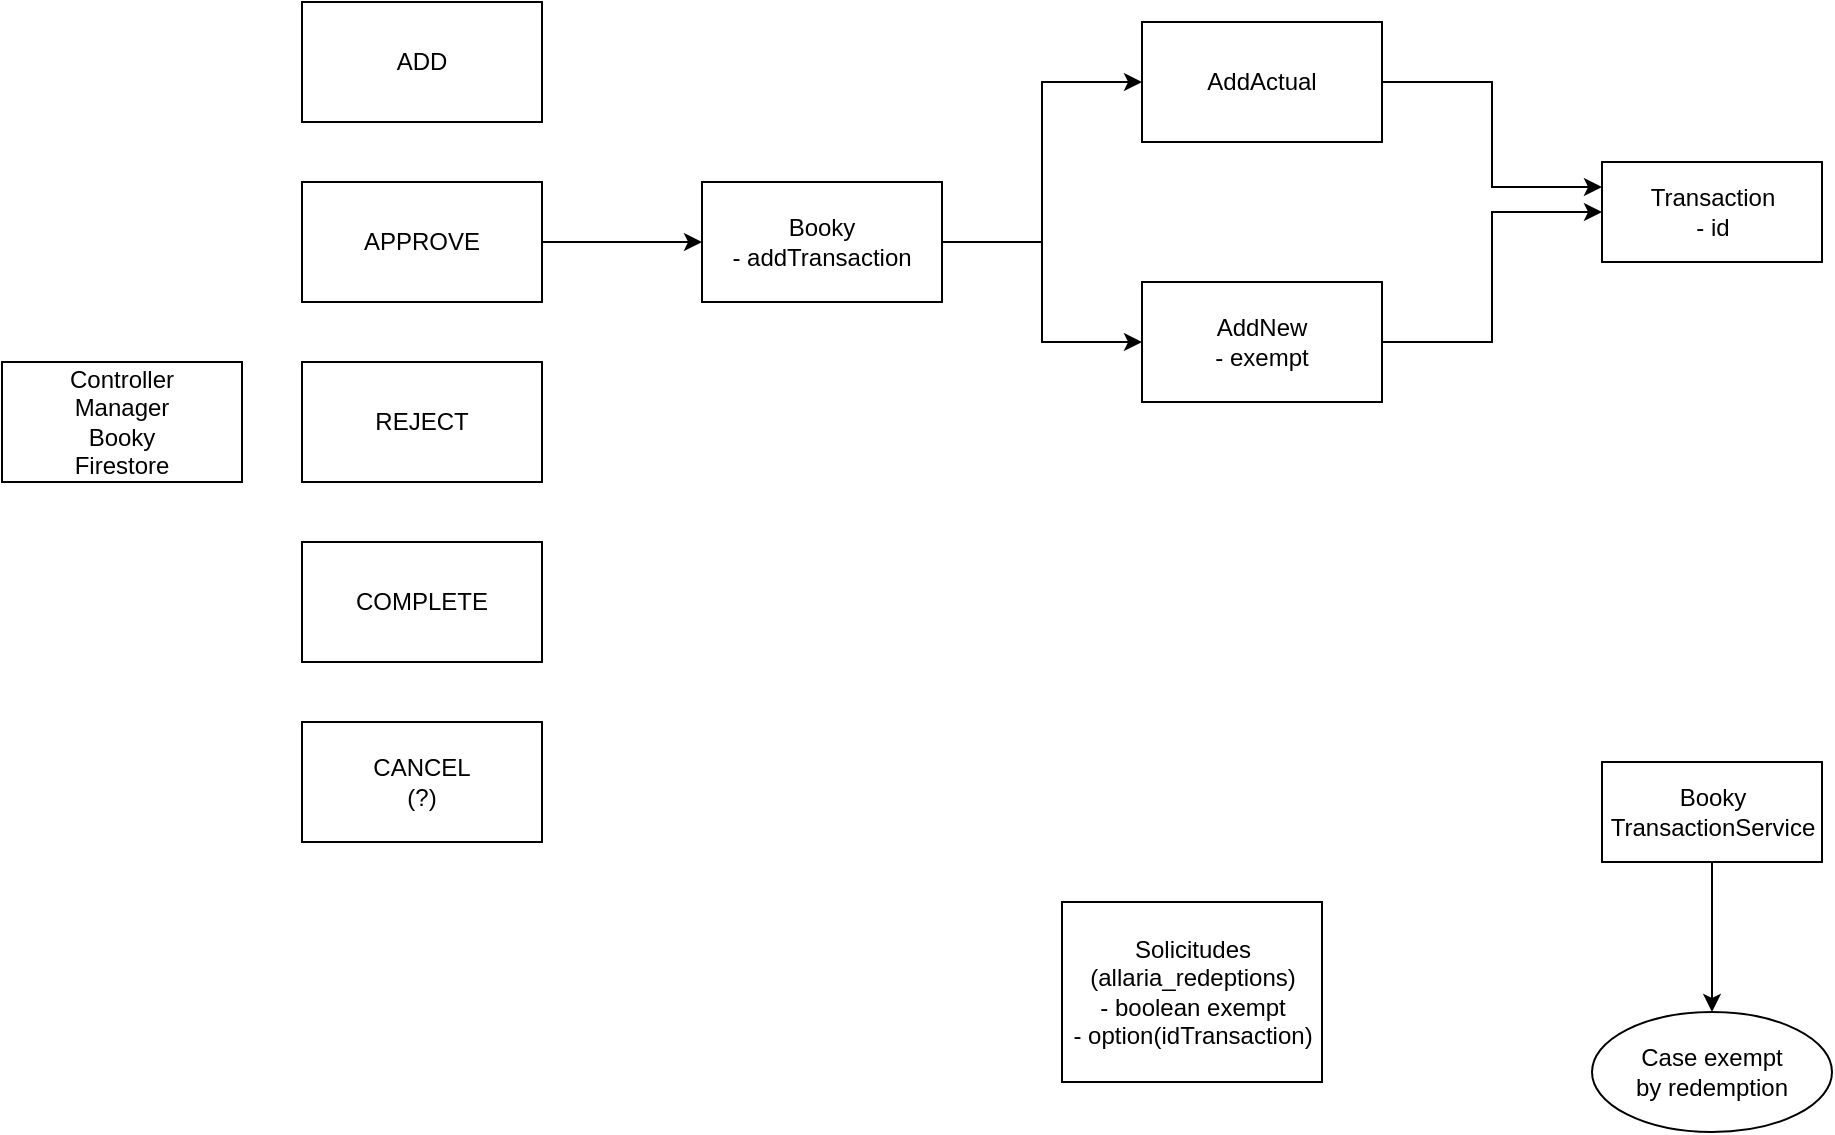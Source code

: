 <mxfile version="15.9.6" type="github">
  <diagram id="xry3F6HuEqjcsfFHukOu" name="Page-1">
    <mxGraphModel dx="1422" dy="791" grid="1" gridSize="10" guides="1" tooltips="1" connect="1" arrows="1" fold="1" page="1" pageScale="1" pageWidth="827" pageHeight="1169" math="0" shadow="0">
      <root>
        <mxCell id="0" />
        <mxCell id="1" parent="0" />
        <mxCell id="aLTYTu-wwrsiG_UJEPfg-3" value="&lt;div&gt;Solicitudes&lt;/div&gt;&lt;div&gt;(allaria_redeptions)&lt;/div&gt;&lt;div&gt;- boolean exempt&lt;/div&gt;&lt;div&gt;- option(idTransaction)&lt;/div&gt;" style="html=1;" parent="1" vertex="1">
          <mxGeometry x="550" y="470" width="130" height="90" as="geometry" />
        </mxCell>
        <mxCell id="jkjDyDMGU6jc-YTewSWY-16" value="" style="edgeStyle=orthogonalEdgeStyle;rounded=0;orthogonalLoop=1;jettySize=auto;html=1;" edge="1" parent="1" source="aLTYTu-wwrsiG_UJEPfg-7" target="jkjDyDMGU6jc-YTewSWY-15">
          <mxGeometry relative="1" as="geometry" />
        </mxCell>
        <mxCell id="aLTYTu-wwrsiG_UJEPfg-7" value="&lt;div&gt;Booky&lt;/div&gt;&lt;div&gt;TransactionService&lt;/div&gt;" style="html=1;" parent="1" vertex="1">
          <mxGeometry x="820" y="400" width="110" height="50" as="geometry" />
        </mxCell>
        <mxCell id="aLTYTu-wwrsiG_UJEPfg-12" value="&lt;div&gt;Transaction&lt;/div&gt;&lt;div&gt;- id&lt;br&gt;&lt;/div&gt;" style="html=1;" parent="1" vertex="1">
          <mxGeometry x="820" y="100" width="110" height="50" as="geometry" />
        </mxCell>
        <mxCell id="jkjDyDMGU6jc-YTewSWY-1" value="&lt;div&gt;Controller&lt;/div&gt;&lt;div&gt;Manager&lt;/div&gt;&lt;div&gt;Booky&lt;/div&gt;&lt;div&gt;Firestore&lt;br&gt;&lt;/div&gt;" style="rounded=0;whiteSpace=wrap;html=1;" vertex="1" parent="1">
          <mxGeometry x="20" y="200" width="120" height="60" as="geometry" />
        </mxCell>
        <mxCell id="jkjDyDMGU6jc-YTewSWY-2" value="&lt;div&gt;ADD&lt;/div&gt;" style="rounded=0;whiteSpace=wrap;html=1;" vertex="1" parent="1">
          <mxGeometry x="170" y="20" width="120" height="60" as="geometry" />
        </mxCell>
        <mxCell id="jkjDyDMGU6jc-YTewSWY-3" value="&lt;div&gt;CANCEL&lt;/div&gt;(?)" style="rounded=0;whiteSpace=wrap;html=1;" vertex="1" parent="1">
          <mxGeometry x="170" y="380" width="120" height="60" as="geometry" />
        </mxCell>
        <mxCell id="jkjDyDMGU6jc-YTewSWY-8" value="" style="edgeStyle=orthogonalEdgeStyle;rounded=0;orthogonalLoop=1;jettySize=auto;html=1;" edge="1" parent="1" source="jkjDyDMGU6jc-YTewSWY-4" target="jkjDyDMGU6jc-YTewSWY-7">
          <mxGeometry relative="1" as="geometry" />
        </mxCell>
        <mxCell id="jkjDyDMGU6jc-YTewSWY-4" value="APPROVE" style="rounded=0;whiteSpace=wrap;html=1;" vertex="1" parent="1">
          <mxGeometry x="170" y="110" width="120" height="60" as="geometry" />
        </mxCell>
        <mxCell id="jkjDyDMGU6jc-YTewSWY-5" value="REJECT" style="rounded=0;whiteSpace=wrap;html=1;" vertex="1" parent="1">
          <mxGeometry x="170" y="200" width="120" height="60" as="geometry" />
        </mxCell>
        <mxCell id="jkjDyDMGU6jc-YTewSWY-6" value="COMPLETE" style="rounded=0;whiteSpace=wrap;html=1;" vertex="1" parent="1">
          <mxGeometry x="170" y="290" width="120" height="60" as="geometry" />
        </mxCell>
        <mxCell id="jkjDyDMGU6jc-YTewSWY-10" value="" style="edgeStyle=orthogonalEdgeStyle;rounded=0;orthogonalLoop=1;jettySize=auto;html=1;" edge="1" parent="1" source="jkjDyDMGU6jc-YTewSWY-7" target="jkjDyDMGU6jc-YTewSWY-9">
          <mxGeometry relative="1" as="geometry">
            <Array as="points">
              <mxPoint x="540" y="140" />
              <mxPoint x="540" y="60" />
            </Array>
          </mxGeometry>
        </mxCell>
        <mxCell id="jkjDyDMGU6jc-YTewSWY-12" value="" style="edgeStyle=orthogonalEdgeStyle;rounded=0;orthogonalLoop=1;jettySize=auto;html=1;" edge="1" parent="1" source="jkjDyDMGU6jc-YTewSWY-7" target="jkjDyDMGU6jc-YTewSWY-11">
          <mxGeometry relative="1" as="geometry" />
        </mxCell>
        <mxCell id="jkjDyDMGU6jc-YTewSWY-7" value="&lt;div&gt;Booky&lt;/div&gt;&lt;div&gt;- addTransaction&lt;br&gt;&lt;/div&gt;" style="whiteSpace=wrap;html=1;rounded=0;" vertex="1" parent="1">
          <mxGeometry x="370" y="110" width="120" height="60" as="geometry" />
        </mxCell>
        <mxCell id="jkjDyDMGU6jc-YTewSWY-14" style="edgeStyle=orthogonalEdgeStyle;rounded=0;orthogonalLoop=1;jettySize=auto;html=1;exitX=1;exitY=0.5;exitDx=0;exitDy=0;entryX=0;entryY=0.25;entryDx=0;entryDy=0;" edge="1" parent="1" source="jkjDyDMGU6jc-YTewSWY-9" target="aLTYTu-wwrsiG_UJEPfg-12">
          <mxGeometry relative="1" as="geometry" />
        </mxCell>
        <mxCell id="jkjDyDMGU6jc-YTewSWY-9" value="AddActual" style="whiteSpace=wrap;html=1;rounded=0;" vertex="1" parent="1">
          <mxGeometry x="590" y="30" width="120" height="60" as="geometry" />
        </mxCell>
        <mxCell id="jkjDyDMGU6jc-YTewSWY-13" style="edgeStyle=orthogonalEdgeStyle;rounded=0;orthogonalLoop=1;jettySize=auto;html=1;entryX=0;entryY=0.5;entryDx=0;entryDy=0;" edge="1" parent="1" source="jkjDyDMGU6jc-YTewSWY-11" target="aLTYTu-wwrsiG_UJEPfg-12">
          <mxGeometry relative="1" as="geometry" />
        </mxCell>
        <mxCell id="jkjDyDMGU6jc-YTewSWY-11" value="&lt;div&gt;AddNew&lt;/div&gt;&lt;div&gt;- exempt&lt;br&gt;&lt;/div&gt;" style="whiteSpace=wrap;html=1;rounded=0;" vertex="1" parent="1">
          <mxGeometry x="590" y="160" width="120" height="60" as="geometry" />
        </mxCell>
        <mxCell id="jkjDyDMGU6jc-YTewSWY-15" value="&lt;div&gt;Case exempt&lt;/div&gt;&lt;div&gt;by redemption&lt;br&gt;&lt;/div&gt;" style="ellipse;whiteSpace=wrap;html=1;" vertex="1" parent="1">
          <mxGeometry x="815" y="525" width="120" height="60" as="geometry" />
        </mxCell>
      </root>
    </mxGraphModel>
  </diagram>
</mxfile>

